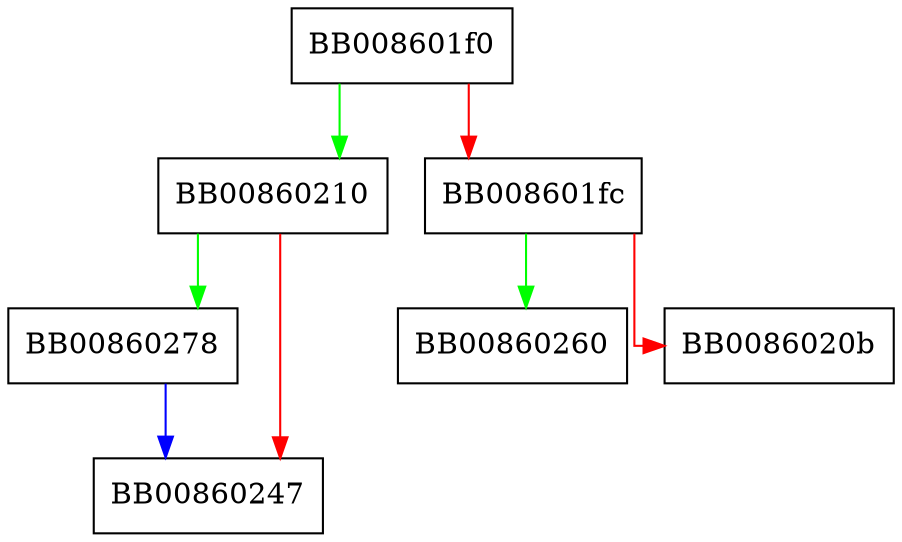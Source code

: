 digraph __libc_write {
  node [shape="box"];
  graph [splines=ortho];
  BB008601f0 -> BB00860210 [color="green"];
  BB008601f0 -> BB008601fc [color="red"];
  BB008601fc -> BB00860260 [color="green"];
  BB008601fc -> BB0086020b [color="red"];
  BB00860210 -> BB00860278 [color="green"];
  BB00860210 -> BB00860247 [color="red"];
  BB00860278 -> BB00860247 [color="blue"];
}